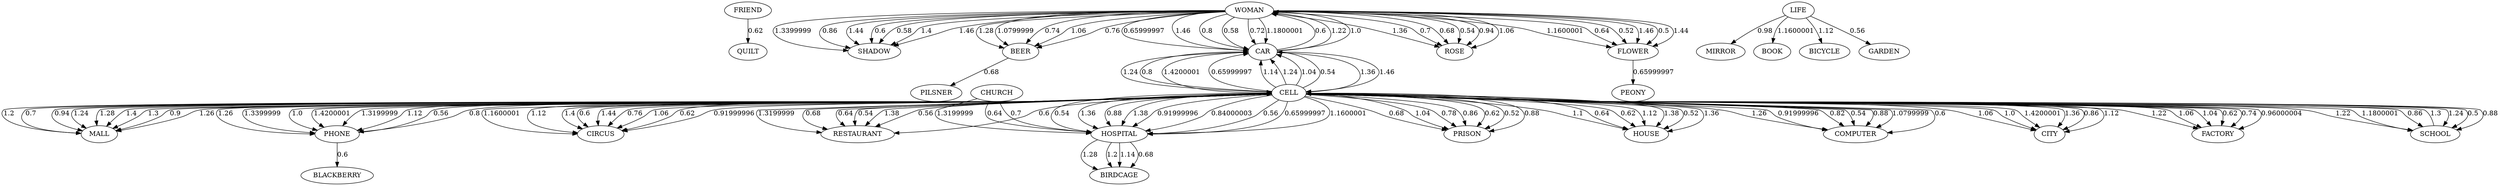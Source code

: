 digraph G {
  FRIEND -> QUILT [label="0.62"];

  WOMAN -> SHADOW [label="1.46"];

  WOMAN -> SHADOW [label="1.3399999"];

  BEER -> PILSNER [label="0.68"];

  WOMAN -> SHADOW [label="0.86"];

  WOMAN -> BEER [label="1.0799999"];

  WOMAN -> CAR [label="0.65999997"];

  WOMAN -> ROSE [label="0.54"];

  WOMAN -> FLOWER [label="1.46"];

  WOMAN -> BEER [label="0.74"];

  WOMAN -> SHADOW [label="1.44"];

  WOMAN -> CAR [label="1.46"];

  WOMAN -> ROSE [label="0.94"];

  WOMAN -> FLOWER [label="0.5"];

  CAR -> WOMAN [label="0.6"];

  CELL -> MALL [label="1.24"];

  CELL -> PHONE [label="0.8"];

  CELL -> CIRCUS [label="0.6"];

  CELL -> RESTAURANT [label="0.54"];

  CELL -> HOSPITAL [label="0.84000003"];

  CELL -> PRISON [label="0.62"];

  CELL -> HOUSE [label="1.38"];

  CELL -> COMPUTER [label="0.88"];

  CELL -> CITY [label="1.36"];

  CELL -> CAR [label="0.8"];

  CAR -> CELL [label="1.36"];

  WOMAN -> CAR [label="0.8"];

  WOMAN -> SHADOW [label="0.6"];

  WOMAN -> BEER [label="1.06"];

  WOMAN -> CAR [label="0.58"];

  WOMAN -> ROSE [label="1.06"];

  WOMAN -> FLOWER [label="1.44"];

  WOMAN -> ROSE [label="1.36"];

  FLOWER -> PEONY [label="0.65999997"];

  WOMAN -> SHADOW [label="0.58"];

  WOMAN -> BEER [label="0.76"];

  WOMAN -> CAR [label="0.72"];

  WOMAN -> ROSE [label="0.7"];

  WOMAN -> FLOWER [label="1.1600001"];

  LIFE -> MIRROR [label="0.98"];

  LIFE -> BOOK [label="1.1600001"];

  LIFE -> BICYCLE [label="1.12"];

  LIFE -> GARDEN [label="0.56"];

  WOMAN -> FLOWER [label="0.64"];

  CAR -> WOMAN [label="1.22"];

  CELL -> MALL [label="1.28"];

  CELL -> MALL [label="1.4"];

  CELL -> MALL [label="1.3"];

  PHONE -> BLACKBERRY [label="0.6"];

  CELL -> MALL [label="0.9"];

  CELL -> PHONE [label="1.26"];

  CELL -> CIRCUS [label="1.44"];

  CELL -> RESTAURANT [label="1.38"];

  CELL -> HOSPITAL [label="0.56"];

  CELL -> PRISON [label="0.52"];

  CELL -> HOUSE [label="0.52"];

  CELL -> COMPUTER [label="1.0799999"];

  CELL -> FACTORY [label="0.62"];

  CELL -> CAR [label="1.4200001"];

  CELL -> SCHOOL [label="1.24"];

  PHONE -> CELL [label="0.56"];

  CELL -> PHONE [label="1.3399999"];

  CELL -> CIRCUS [label="0.76"];

  CELL -> CIRCUS [label="1.06"];

  CELL -> CIRCUS [label="0.62"];

  CELL -> MALL [label="1.26"];

  CELL -> PHONE [label="1.0"];

  CELL -> CIRCUS [label="0.91999996"];

  CELL -> RESTAURANT [label="0.56"];

  CELL -> HOSPITAL [label="0.65999997"];

  CELL -> PRISON [label="0.88"];

  CELL -> HOUSE [label="1.36"];

  CELL -> COMPUTER [label="0.6"];

  CELL -> CITY [label="0.86"];

  CELL -> FACTORY [label="0.74"];

  CELL -> CAR [label="0.65999997"];

  CELL -> SCHOOL [label="0.5"];

  CELL -> RESTAURANT [label="0.6"];

  CELL -> HOSPITAL [label="1.1600001"];

  CHURCH -> HOSPITAL [label="0.7"];

  HOSPITAL -> BIRDCAGE [label="1.14"];

  CELL -> HOSPITAL [label="0.54"];

  CELL -> HOSPITAL [label="1.36"];

  CHURCH -> HOSPITAL [label="1.3199999"];

  HOSPITAL -> BIRDCAGE [label="0.68"];

  CHURCH -> HOSPITAL [label="0.64"];

  HOSPITAL -> BIRDCAGE [label="1.28"];

  HOSPITAL -> BIRDCAGE [label="1.2"];

  CELL -> PRISON [label="0.68"];

  CELL -> HOUSE [label="1.1"];

  CELL -> MALL [label="1.2"];

  CELL -> PHONE [label="1.4200001"];

  CELL -> CIRCUS [label="1.1600001"];

  CELL -> RESTAURANT [label="1.3199999"];

  CELL -> HOSPITAL [label="0.88"];

  CELL -> PRISON [label="1.04"];

  CELL -> HOUSE [label="0.64"];

  CELL -> COMPUTER [label="1.26"];

  CELL -> CITY [label="1.12"];

  CELL -> FACTORY [label="0.96000004"];

  CELL -> CAR [label="1.14"];

  CELL -> SCHOOL [label="0.88"];

  CELL -> COMPUTER [label="0.91999996"];

  CELL -> CITY [label="1.06"];

  CELL -> FACTORY [label="1.22"];

  WOMAN -> SHADOW [label="1.4"];

  WOMAN -> BEER [label="1.28"];

  WOMAN -> CAR [label="1.1800001"];

  WOMAN -> ROSE [label="0.68"];

  WOMAN -> FLOWER [label="0.52"];

  CAR -> WOMAN [label="1.0"];

  CELL -> MALL [label="0.7"];

  CELL -> PHONE [label="1.3199999"];

  CELL -> CIRCUS [label="1.12"];

  CELL -> RESTAURANT [label="0.68"];

  CELL -> HOSPITAL [label="1.38"];

  CELL -> PRISON [label="0.78"];

  CELL -> HOUSE [label="0.62"];

  CELL -> COMPUTER [label="0.82"];

  CELL -> CITY [label="1.0"];

  CELL -> FACTORY [label="1.06"];

  CELL -> CAR [label="1.24"];

  CELL -> SCHOOL [label="1.22"];

  CAR -> CELL [label="1.46"];

  CELL -> CAR [label="1.04"];

  CELL -> MALL [label="0.94"];

  CELL -> PHONE [label="1.12"];

  CELL -> CIRCUS [label="1.4"];

  CELL -> RESTAURANT [label="0.64"];

  CELL -> HOSPITAL [label="0.91999996"];

  CELL -> PRISON [label="0.86"];

  CELL -> HOUSE [label="1.12"];

  CELL -> COMPUTER [label="0.54"];

  CELL -> CITY [label="1.4200001"];

  CELL -> FACTORY [label="1.04"];

  CELL -> CAR [label="0.54"];

  CELL -> SCHOOL [label="1.1800001"];

  SCHOOL -> CELL [label="1.3"];

  CELL -> SCHOOL [label="0.86"];

  CAR -> CELL [label="1.24"];


}